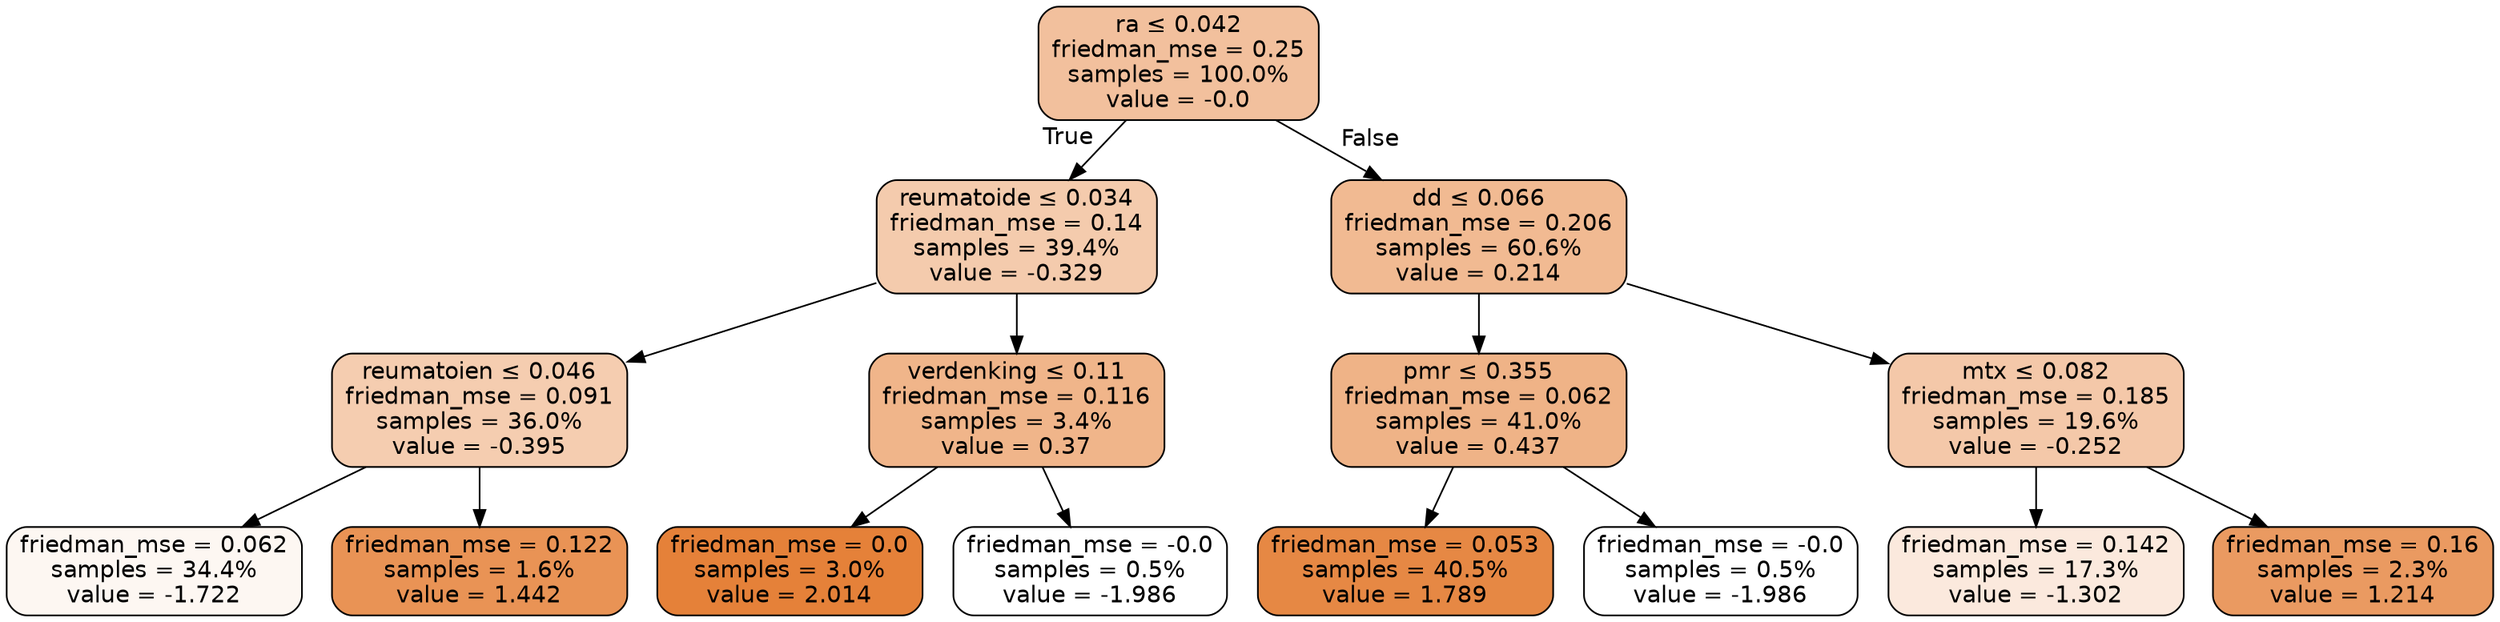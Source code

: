 digraph Tree {
node [shape=box, style="filled, rounded", color="black", fontname=helvetica] ;
edge [fontname=helvetica] ;
0 [label=<ra &le; 0.042<br/>friedman_mse = 0.25<br/>samples = 100.0%<br/>value = -0.0>, fillcolor="#f2c09d"] ;
1 [label=<reumatoide &le; 0.034<br/>friedman_mse = 0.14<br/>samples = 39.4%<br/>value = -0.329>, fillcolor="#f4cbad"] ;
0 -> 1 [labeldistance=2.5, labelangle=45, headlabel="True"] ;
2 [label=<reumatoien &le; 0.046<br/>friedman_mse = 0.091<br/>samples = 36.0%<br/>value = -0.395>, fillcolor="#f5cdb0"] ;
1 -> 2 ;
3 [label=<friedman_mse = 0.062<br/>samples = 34.4%<br/>value = -1.722>, fillcolor="#fdf7f2"] ;
2 -> 3 ;
4 [label=<friedman_mse = 0.122<br/>samples = 1.6%<br/>value = 1.442>, fillcolor="#e99355"] ;
2 -> 4 ;
5 [label=<verdenking &le; 0.11<br/>friedman_mse = 0.116<br/>samples = 3.4%<br/>value = 0.37>, fillcolor="#f0b58a"] ;
1 -> 5 ;
6 [label=<friedman_mse = 0.0<br/>samples = 3.0%<br/>value = 2.014>, fillcolor="#e58139"] ;
5 -> 6 ;
7 [label=<friedman_mse = -0.0<br/>samples = 0.5%<br/>value = -1.986>, fillcolor="#ffffff"] ;
5 -> 7 ;
8 [label=<dd &le; 0.066<br/>friedman_mse = 0.206<br/>samples = 60.6%<br/>value = 0.214>, fillcolor="#f1ba92"] ;
0 -> 8 [labeldistance=2.5, labelangle=-45, headlabel="False"] ;
9 [label=<pmr &le; 0.355<br/>friedman_mse = 0.062<br/>samples = 41.0%<br/>value = 0.437>, fillcolor="#efb387"] ;
8 -> 9 ;
10 [label=<friedman_mse = 0.053<br/>samples = 40.5%<br/>value = 1.789>, fillcolor="#e68844"] ;
9 -> 10 ;
11 [label=<friedman_mse = -0.0<br/>samples = 0.5%<br/>value = -1.986>, fillcolor="#ffffff"] ;
9 -> 11 ;
12 [label=<mtx &le; 0.082<br/>friedman_mse = 0.185<br/>samples = 19.6%<br/>value = -0.252>, fillcolor="#f4c8a9"] ;
8 -> 12 ;
13 [label=<friedman_mse = 0.142<br/>samples = 17.3%<br/>value = -1.302>, fillcolor="#fbe9dd"] ;
12 -> 13 ;
14 [label=<friedman_mse = 0.16<br/>samples = 2.3%<br/>value = 1.214>, fillcolor="#ea9a61"] ;
12 -> 14 ;
}